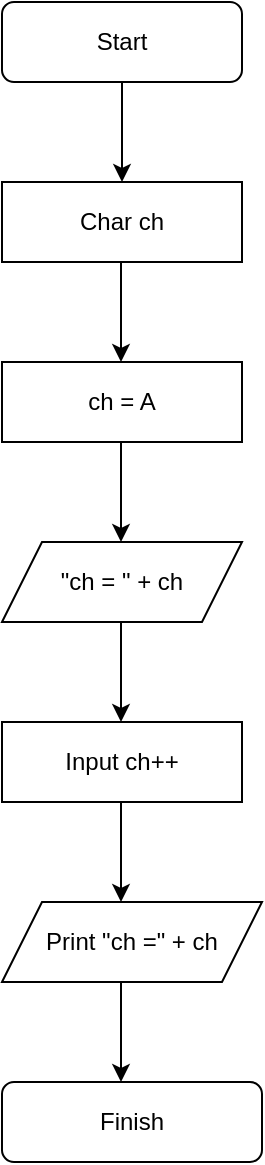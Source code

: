 <mxfile>
    <diagram id="XY0kcUlR8iAI0-IpoLZM" name="Page-1">
        <mxGraphModel dx="1072" dy="340" grid="1" gridSize="10" guides="1" tooltips="1" connect="1" arrows="1" fold="1" page="1" pageScale="1" pageWidth="850" pageHeight="1100" math="0" shadow="0">
            <root>
                <mxCell id="0"/>
                <mxCell id="1" parent="0"/>
                <mxCell id="2" value="Start" style="rounded=1;whiteSpace=wrap;html=1;" vertex="1" parent="1">
                    <mxGeometry x="330" y="10" width="120" height="40" as="geometry"/>
                </mxCell>
                <mxCell id="4" value="" style="endArrow=classic;html=1;exitX=0.5;exitY=1;exitDx=0;exitDy=0;" edge="1" parent="1" source="2">
                    <mxGeometry width="50" height="50" relative="1" as="geometry">
                        <mxPoint x="390" y="130" as="sourcePoint"/>
                        <mxPoint x="390" y="100" as="targetPoint"/>
                    </mxGeometry>
                </mxCell>
                <mxCell id="5" value="Char ch" style="rounded=0;whiteSpace=wrap;html=1;" vertex="1" parent="1">
                    <mxGeometry x="330" y="100" width="120" height="40" as="geometry"/>
                </mxCell>
                <mxCell id="6" value="" style="endArrow=classic;html=1;exitX=0.5;exitY=1;exitDx=0;exitDy=0;" edge="1" parent="1">
                    <mxGeometry width="50" height="50" relative="1" as="geometry">
                        <mxPoint x="389.5" y="140" as="sourcePoint"/>
                        <mxPoint x="389.5" y="190" as="targetPoint"/>
                    </mxGeometry>
                </mxCell>
                <mxCell id="7" value="ch = A" style="rounded=0;whiteSpace=wrap;html=1;" vertex="1" parent="1">
                    <mxGeometry x="330" y="190" width="120" height="40" as="geometry"/>
                </mxCell>
                <mxCell id="8" value="" style="endArrow=classic;html=1;exitX=0.5;exitY=1;exitDx=0;exitDy=0;" edge="1" parent="1">
                    <mxGeometry width="50" height="50" relative="1" as="geometry">
                        <mxPoint x="389.5" y="230" as="sourcePoint"/>
                        <mxPoint x="389.5" y="280" as="targetPoint"/>
                    </mxGeometry>
                </mxCell>
                <mxCell id="9" value="&quot;ch = &quot; + ch" style="shape=parallelogram;perimeter=parallelogramPerimeter;whiteSpace=wrap;html=1;fixedSize=1;" vertex="1" parent="1">
                    <mxGeometry x="330" y="280" width="120" height="40" as="geometry"/>
                </mxCell>
                <mxCell id="10" value="" style="endArrow=classic;html=1;exitX=0.5;exitY=1;exitDx=0;exitDy=0;" edge="1" parent="1">
                    <mxGeometry width="50" height="50" relative="1" as="geometry">
                        <mxPoint x="389.5" y="320" as="sourcePoint"/>
                        <mxPoint x="389.5" y="370" as="targetPoint"/>
                    </mxGeometry>
                </mxCell>
                <mxCell id="11" value="Input ch++" style="rounded=0;whiteSpace=wrap;html=1;" vertex="1" parent="1">
                    <mxGeometry x="330" y="370" width="120" height="40" as="geometry"/>
                </mxCell>
                <mxCell id="12" value="" style="endArrow=classic;html=1;exitX=0.5;exitY=1;exitDx=0;exitDy=0;" edge="1" parent="1">
                    <mxGeometry width="50" height="50" relative="1" as="geometry">
                        <mxPoint x="389.5" y="410" as="sourcePoint"/>
                        <mxPoint x="389.5" y="460" as="targetPoint"/>
                    </mxGeometry>
                </mxCell>
                <mxCell id="13" value="Print &quot;ch =&quot; + ch" style="shape=parallelogram;perimeter=parallelogramPerimeter;whiteSpace=wrap;html=1;fixedSize=1;" vertex="1" parent="1">
                    <mxGeometry x="330" y="460" width="130" height="40" as="geometry"/>
                </mxCell>
                <mxCell id="14" value="" style="endArrow=classic;html=1;exitX=0.5;exitY=1;exitDx=0;exitDy=0;" edge="1" parent="1">
                    <mxGeometry width="50" height="50" relative="1" as="geometry">
                        <mxPoint x="389.5" y="500" as="sourcePoint"/>
                        <mxPoint x="389.5" y="550" as="targetPoint"/>
                    </mxGeometry>
                </mxCell>
                <mxCell id="15" value="Finish" style="rounded=1;whiteSpace=wrap;html=1;" vertex="1" parent="1">
                    <mxGeometry x="330" y="550" width="130" height="40" as="geometry"/>
                </mxCell>
            </root>
        </mxGraphModel>
    </diagram>
</mxfile>
